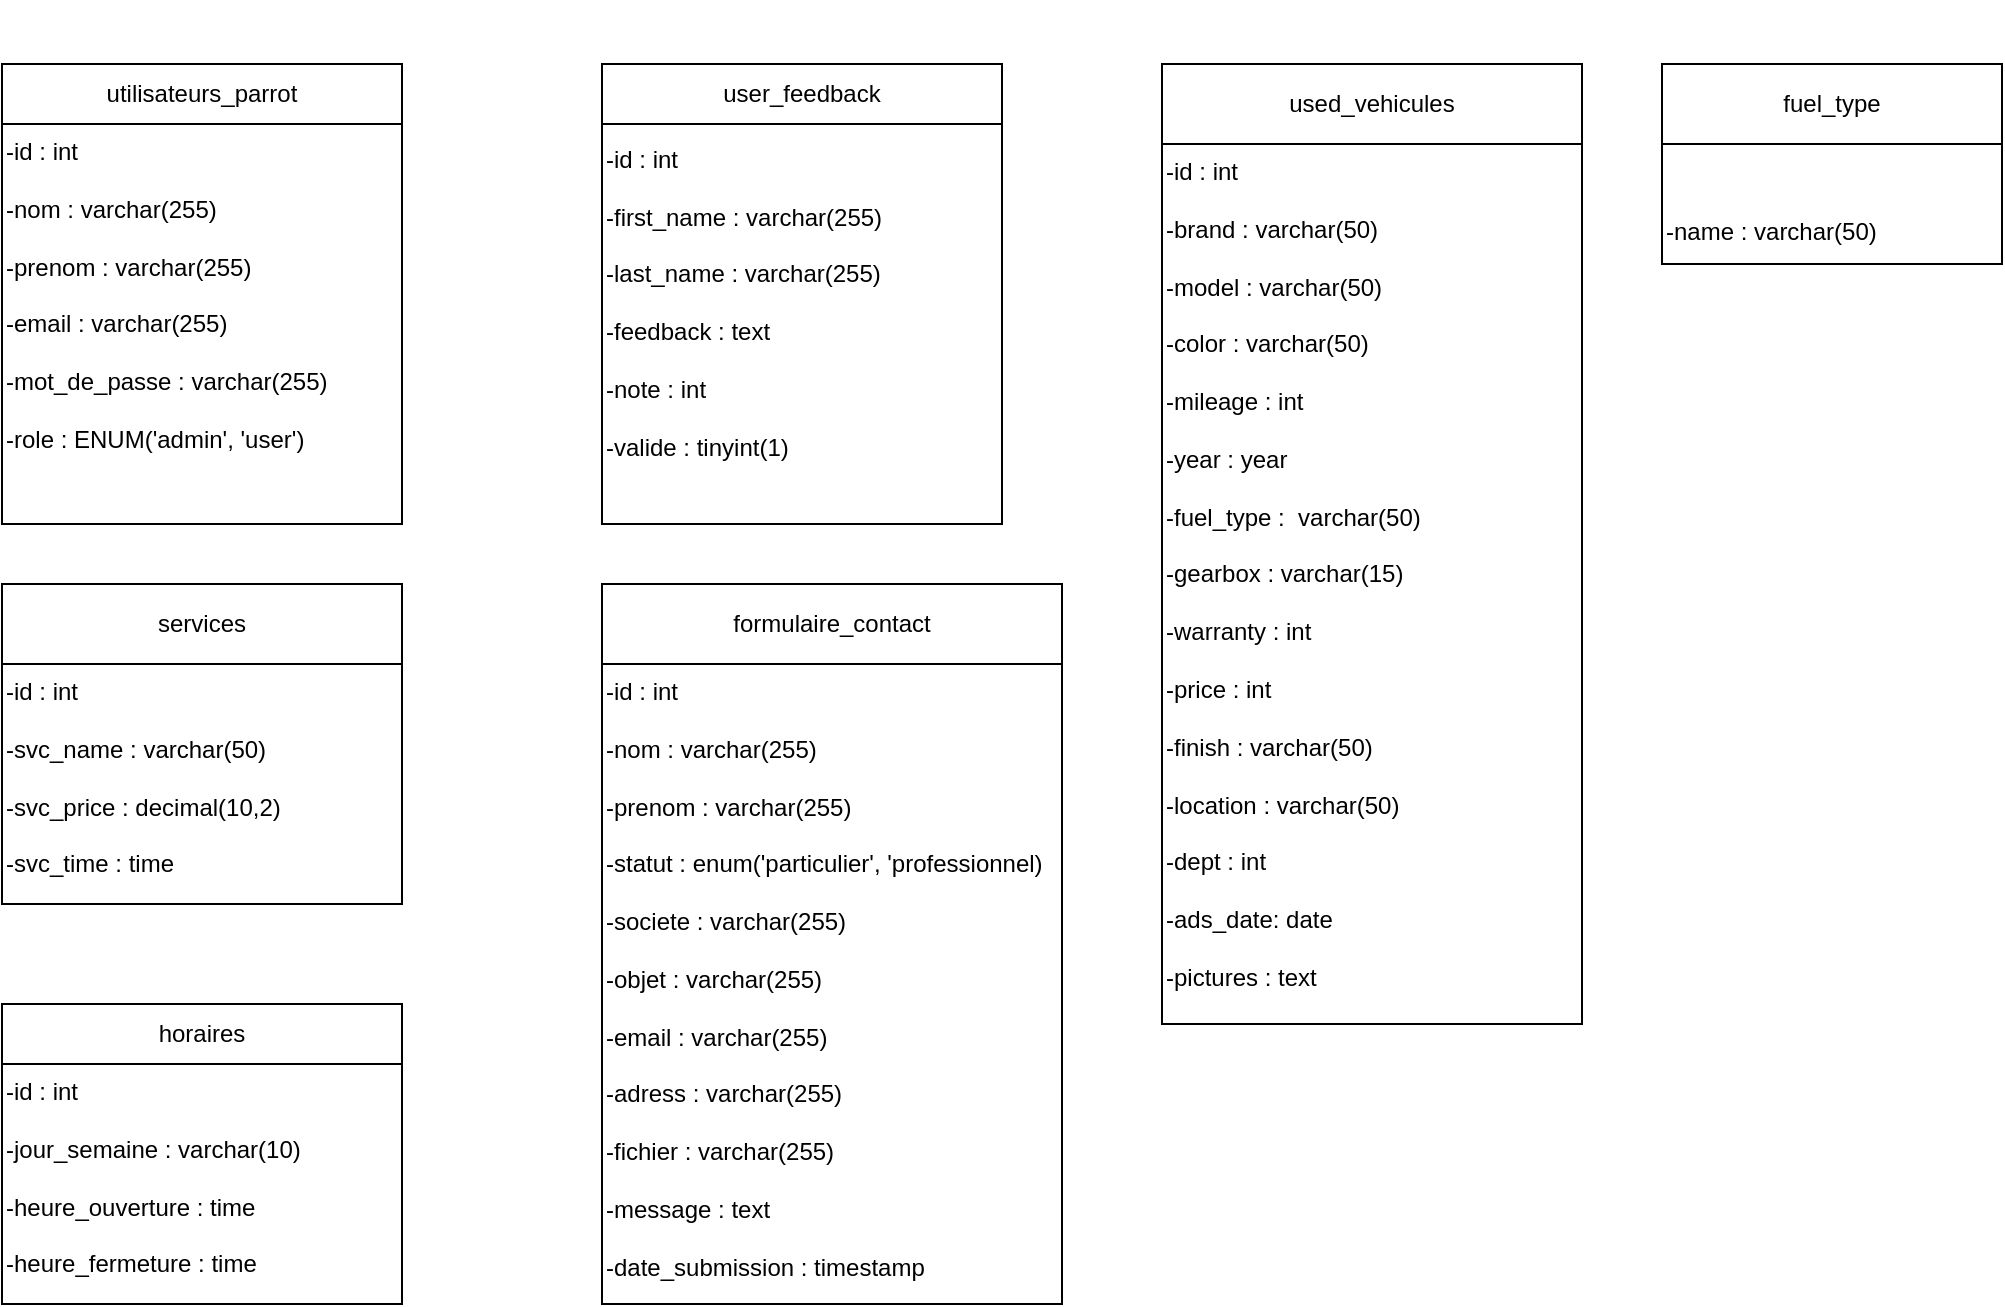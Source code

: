 <mxfile>
    <diagram id="CkaYdKFN-Y4JmhTi5wJ0" name="Page-1">
        <mxGraphModel dx="1477" dy="836" grid="1" gridSize="10" guides="1" tooltips="1" connect="1" arrows="1" fold="1" page="1" pageScale="1" pageWidth="2339" pageHeight="3300" math="0" shadow="0">
            <root>
                <mxCell id="0"/>
                <mxCell id="1" parent="0"/>
                <mxCell id="2" value="-id : int&lt;br&gt;&lt;br&gt;-nom : varchar(255)&lt;br&gt;&lt;br&gt;-prenom : varchar(255)&lt;br&gt;&lt;br&gt;-email : varchar(255)&lt;br&gt;&lt;br&gt;-mot_de_passe : varchar(255)&lt;br&gt;&lt;br&gt;-role : ENUM('admin', 'user')&amp;nbsp;" style="whiteSpace=wrap;html=1;direction=south;align=left;verticalAlign=top;" parent="1" vertex="1">
                    <mxGeometry x="200" y="70" width="200" height="200" as="geometry"/>
                </mxCell>
                <mxCell id="4" value="utilisateurs_parrot" style="whiteSpace=wrap;html=1;direction=south;" parent="1" vertex="1">
                    <mxGeometry x="200" y="40" width="200" height="30" as="geometry"/>
                </mxCell>
                <mxCell id="7" value="&lt;br&gt;&lt;br&gt;&lt;br&gt;&lt;br&gt;&lt;br&gt;-id : int&lt;br&gt;&lt;br&gt;-first_name : varchar(255)&lt;br&gt;&lt;br&gt;-last_name : varchar(255)&lt;br&gt;&lt;br&gt;-feedback : text&lt;br&gt;&lt;br&gt;-note : int&lt;br&gt;&lt;br&gt;-valide : tinyint(1)&amp;nbsp;&lt;br&gt;&lt;div style=&quot;&quot;&gt;&lt;br&gt;&lt;/div&gt;&amp;nbsp;" style="whiteSpace=wrap;html=1;direction=south;align=left;verticalAlign=bottom;" parent="1" vertex="1">
                    <mxGeometry x="500" y="40" width="200" height="230" as="geometry"/>
                </mxCell>
                <mxCell id="8" value="user_feedback" style="whiteSpace=wrap;html=1;" parent="1" vertex="1">
                    <mxGeometry x="500" y="40" width="200" height="30" as="geometry"/>
                </mxCell>
                <mxCell id="9" value="&lt;div style=&quot;&quot;&gt;&lt;span style=&quot;background-color: initial;&quot;&gt;-id : int&lt;br&gt;&lt;/span&gt;&lt;/div&gt;&lt;br&gt;-jour_semaine : varchar(10)&lt;br&gt;&lt;br&gt;-heure_ouverture : time&lt;br&gt;&lt;br&gt;-heure_fermeture : time" style="whiteSpace=wrap;html=1;align=left;fillColor=default;verticalAlign=top;" parent="1" vertex="1">
                    <mxGeometry x="200" y="540" width="200" height="120" as="geometry"/>
                </mxCell>
                <mxCell id="10" value="horaires" style="whiteSpace=wrap;html=1;" parent="1" vertex="1">
                    <mxGeometry x="200" y="510" width="200" height="30" as="geometry"/>
                </mxCell>
                <mxCell id="11" value="-id : int&lt;br&gt;&lt;br&gt;-svc_name : varchar(50)&lt;br&gt;&lt;br&gt;-svc_price : decimal(10,2)&lt;br&gt;&lt;br&gt;-svc_time : time" style="whiteSpace=wrap;html=1;fillColor=default;verticalAlign=top;align=left;" parent="1" vertex="1">
                    <mxGeometry x="200" y="340" width="200" height="120" as="geometry"/>
                </mxCell>
                <mxCell id="12" value="services" style="whiteSpace=wrap;html=1;fillColor=default;" parent="1" vertex="1">
                    <mxGeometry x="200" y="300" width="200" height="40" as="geometry"/>
                </mxCell>
                <mxCell id="13" value="-id : int&lt;br&gt;&lt;br&gt;-nom : varchar(255)&lt;br&gt;&lt;br&gt;-prenom : varchar(255)&lt;br&gt;&lt;br&gt;-statut : enum('particulier', 'professionnel)&lt;br&gt;&lt;br&gt;-societe : varchar(255)&lt;br&gt;&lt;br&gt;-objet : varchar(255)&lt;br&gt;&lt;br&gt;-email : varchar(255)&lt;br&gt;&lt;br&gt;-adress : varchar(255)&lt;br&gt;&lt;br&gt;-fichier : varchar(255)&lt;br&gt;&lt;br&gt;-message : text&lt;br&gt;&lt;br&gt;-date_submission : timestamp" style="whiteSpace=wrap;html=1;fillColor=default;verticalAlign=top;align=left;" parent="1" vertex="1">
                    <mxGeometry x="500" y="340" width="230" height="320" as="geometry"/>
                </mxCell>
                <mxCell id="14" value="formulaire_contact" style="whiteSpace=wrap;html=1;fillColor=default;" parent="1" vertex="1">
                    <mxGeometry x="500" y="300" width="230" height="40" as="geometry"/>
                </mxCell>
                <mxCell id="15" value="-id : int&lt;br&gt;&lt;br&gt;-brand : varchar(50)&lt;br&gt;&lt;br&gt;-model : varchar(50)&lt;br&gt;&lt;br&gt;-color : varchar(50)&lt;br&gt;&lt;br&gt;-mileage : int&lt;br&gt;&lt;br&gt;-year : year&lt;br&gt;&lt;br&gt;-fuel_type :&amp;nbsp; varchar(50)&lt;br&gt;&lt;br&gt;-gearbox : varchar(15)&lt;br&gt;&lt;br&gt;-warranty : int&lt;br&gt;&lt;br&gt;-price : int&lt;br&gt;&lt;br&gt;-finish : varchar(50)&lt;br&gt;&lt;br&gt;-location : varchar(50)&lt;br&gt;&lt;br&gt;-dept : int&lt;br&gt;&lt;br&gt;-ads_date: date&lt;br&gt;&lt;br&gt;-pictures : text" style="whiteSpace=wrap;html=1;fillColor=default;verticalAlign=top;align=left;" parent="1" vertex="1">
                    <mxGeometry x="780" y="80" width="210" height="440" as="geometry"/>
                </mxCell>
                <mxCell id="16" value="used_vehicules" style="whiteSpace=wrap;html=1;fillColor=default;" parent="1" vertex="1">
                    <mxGeometry x="780" y="40" width="210" height="40" as="geometry"/>
                </mxCell>
                <mxCell id="17" value="fuel_type" style="rounded=0;whiteSpace=wrap;html=1;" parent="1" vertex="1">
                    <mxGeometry x="1030" y="40" width="170" height="40" as="geometry"/>
                </mxCell>
                <mxCell id="19" value="&lt;p style=&quot;line-height: 120%;&quot;&gt;&lt;font color=&quot;#ffffff&quot;&gt;&lt;span style=&quot;font-family: Helvetica; font-size: 12px; font-style: normal; font-variant-ligatures: normal; font-variant-caps: normal; font-weight: 400; letter-spacing: normal; orphans: 2; text-indent: 0px; text-transform: none; widows: 2; word-spacing: 0px; -webkit-text-stroke-width: 0px; text-decoration-thickness: initial; text-decoration-style: initial; text-decoration-color: initial; float: none; display: inline !important;&quot;&gt;-&lt;/span&gt;&lt;span style=&quot;font-family: Helvetica; font-size: 12px; font-style: normal; font-variant-ligatures: normal; font-variant-caps: normal; font-weight: 400; letter-spacing: normal; orphans: 2; text-indent: 0px; text-transform: none; widows: 2; word-spacing: 0px; -webkit-text-stroke-width: 0px; text-decoration-thickness: initial; text-decoration-style: initial; text-decoration-color: initial; float: none; display: inline !important;&quot;&gt;id : int&lt;/span&gt;&lt;/font&gt;&lt;/p&gt;&lt;p style=&quot;line-height: 120%;&quot;&gt;-name : varchar(50)&lt;/p&gt;" style="rounded=0;whiteSpace=wrap;html=1;align=left;" parent="1" vertex="1">
                    <mxGeometry x="1030" y="80" width="170" height="60" as="geometry"/>
                </mxCell>
            </root>
        </mxGraphModel>
    </diagram>
</mxfile>